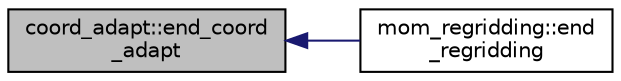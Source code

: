 digraph "coord_adapt::end_coord_adapt"
{
 // INTERACTIVE_SVG=YES
  edge [fontname="Helvetica",fontsize="10",labelfontname="Helvetica",labelfontsize="10"];
  node [fontname="Helvetica",fontsize="10",shape=record];
  rankdir="LR";
  Node6 [label="coord_adapt::end_coord\l_adapt",height=0.2,width=0.4,color="black", fillcolor="grey75", style="filled", fontcolor="black"];
  Node6 -> Node7 [dir="back",color="midnightblue",fontsize="10",style="solid",fontname="Helvetica"];
  Node7 [label="mom_regridding::end\l_regridding",height=0.2,width=0.4,color="black", fillcolor="white", style="filled",URL="$namespacemom__regridding.html#a9f55ab3a80ab1202b7664e9c65ebf08b",tooltip="Deallocation of regridding memory. "];
}
